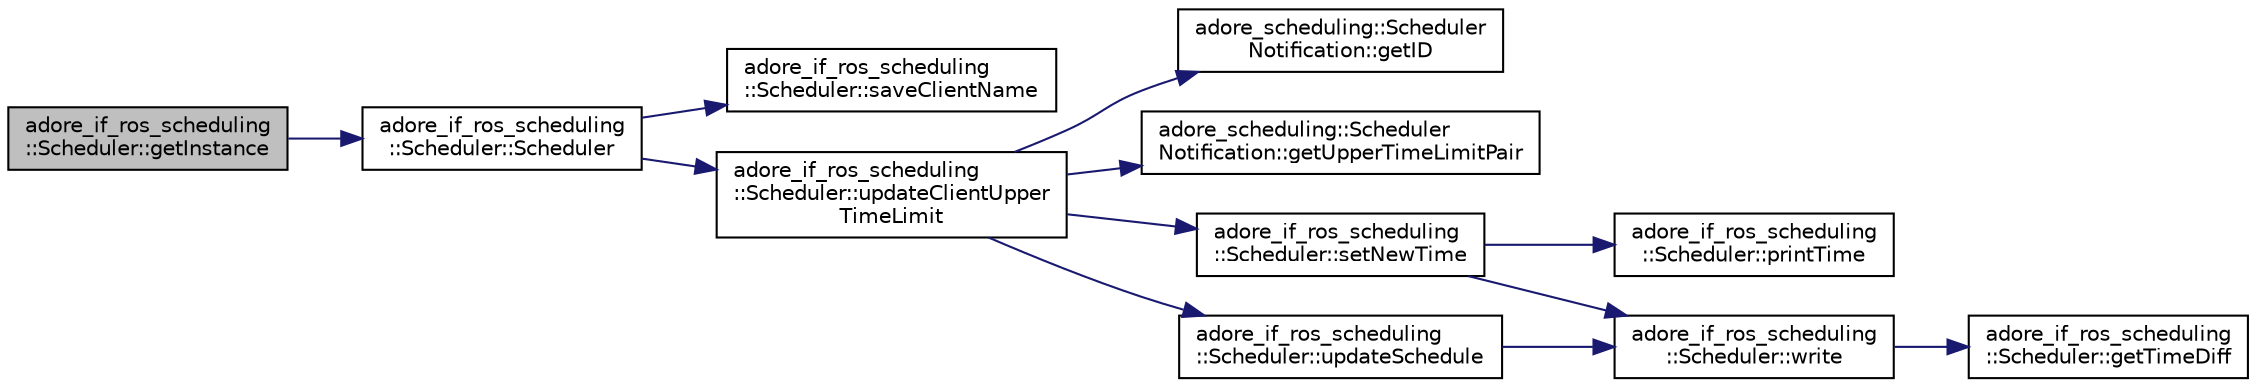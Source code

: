 digraph "adore_if_ros_scheduling::Scheduler::getInstance"
{
 // LATEX_PDF_SIZE
  edge [fontname="Helvetica",fontsize="10",labelfontname="Helvetica",labelfontsize="10"];
  node [fontname="Helvetica",fontsize="10",shape=record];
  rankdir="LR";
  Node1 [label="adore_if_ros_scheduling\l::Scheduler::getInstance",height=0.2,width=0.4,color="black", fillcolor="grey75", style="filled", fontcolor="black",tooltip=" "];
  Node1 -> Node2 [color="midnightblue",fontsize="10",style="solid",fontname="Helvetica"];
  Node2 [label="adore_if_ros_scheduling\l::Scheduler::Scheduler",height=0.2,width=0.4,color="black", fillcolor="white", style="filled",URL="$classadore__if__ros__scheduling_1_1Scheduler.html#a492d5b57b688ff229023f7d0ddd84d5c",tooltip=" "];
  Node2 -> Node3 [color="midnightblue",fontsize="10",style="solid",fontname="Helvetica"];
  Node3 [label="adore_if_ros_scheduling\l::Scheduler::saveClientName",height=0.2,width=0.4,color="black", fillcolor="white", style="filled",URL="$classadore__if__ros__scheduling_1_1Scheduler.html#a8c46e2886ff6b4192395019f9a74c78d",tooltip=" "];
  Node2 -> Node4 [color="midnightblue",fontsize="10",style="solid",fontname="Helvetica"];
  Node4 [label="adore_if_ros_scheduling\l::Scheduler::updateClientUpper\lTimeLimit",height=0.2,width=0.4,color="black", fillcolor="white", style="filled",URL="$classadore__if__ros__scheduling_1_1Scheduler.html#aba4f08c9b80d3c83722c128550507e0e",tooltip=" "];
  Node4 -> Node5 [color="midnightblue",fontsize="10",style="solid",fontname="Helvetica"];
  Node5 [label="adore_scheduling::Scheduler\lNotification::getID",height=0.2,width=0.4,color="black", fillcolor="white", style="filled",URL="$classadore__scheduling_1_1SchedulerNotification.html#ad93cc008929564294ada369d02d32c4c",tooltip=" "];
  Node4 -> Node6 [color="midnightblue",fontsize="10",style="solid",fontname="Helvetica"];
  Node6 [label="adore_scheduling::Scheduler\lNotification::getUpperTimeLimitPair",height=0.2,width=0.4,color="black", fillcolor="white", style="filled",URL="$classadore__scheduling_1_1SchedulerNotification.html#aa19fd3807eead704f5b924c05e88d300",tooltip=" "];
  Node4 -> Node7 [color="midnightblue",fontsize="10",style="solid",fontname="Helvetica"];
  Node7 [label="adore_if_ros_scheduling\l::Scheduler::setNewTime",height=0.2,width=0.4,color="black", fillcolor="white", style="filled",URL="$classadore__if__ros__scheduling_1_1Scheduler.html#abc9832961c69cf548975d7578f73c17d",tooltip=" "];
  Node7 -> Node8 [color="midnightblue",fontsize="10",style="solid",fontname="Helvetica"];
  Node8 [label="adore_if_ros_scheduling\l::Scheduler::printTime",height=0.2,width=0.4,color="black", fillcolor="white", style="filled",URL="$classadore__if__ros__scheduling_1_1Scheduler.html#a1915a2eb691fa3f748c21421786d9de0",tooltip=" "];
  Node7 -> Node9 [color="midnightblue",fontsize="10",style="solid",fontname="Helvetica"];
  Node9 [label="adore_if_ros_scheduling\l::Scheduler::write",height=0.2,width=0.4,color="black", fillcolor="white", style="filled",URL="$classadore__if__ros__scheduling_1_1Scheduler.html#aec36dacfef6d8117c349e951c6091c71",tooltip=" "];
  Node9 -> Node10 [color="midnightblue",fontsize="10",style="solid",fontname="Helvetica"];
  Node10 [label="adore_if_ros_scheduling\l::Scheduler::getTimeDiff",height=0.2,width=0.4,color="black", fillcolor="white", style="filled",URL="$classadore__if__ros__scheduling_1_1Scheduler.html#ac958dc3397c67e69a269b03560c44326",tooltip=" "];
  Node4 -> Node11 [color="midnightblue",fontsize="10",style="solid",fontname="Helvetica"];
  Node11 [label="adore_if_ros_scheduling\l::Scheduler::updateSchedule",height=0.2,width=0.4,color="black", fillcolor="white", style="filled",URL="$classadore__if__ros__scheduling_1_1Scheduler.html#a11fa28fc514a6248d3ea95a629dc614b",tooltip=" "];
  Node11 -> Node9 [color="midnightblue",fontsize="10",style="solid",fontname="Helvetica"];
}
